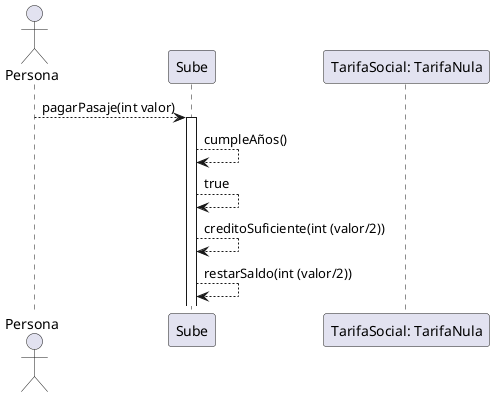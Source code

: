 @startuml
'https://plantuml.com/sequence-diagram
Actor Persona

participant Sube as sube order 1
participant "TarifaSocial: TarifaNula" as tarifa order 2

Persona --> sube: pagarPasaje(int valor)
activate sube
sube --> sube: cumpleAños()
sube --> sube: true
sube --> sube: creditoSuficiente(int (valor/2))
sube --> sube: restarSaldo(int (valor/2))
@enduml